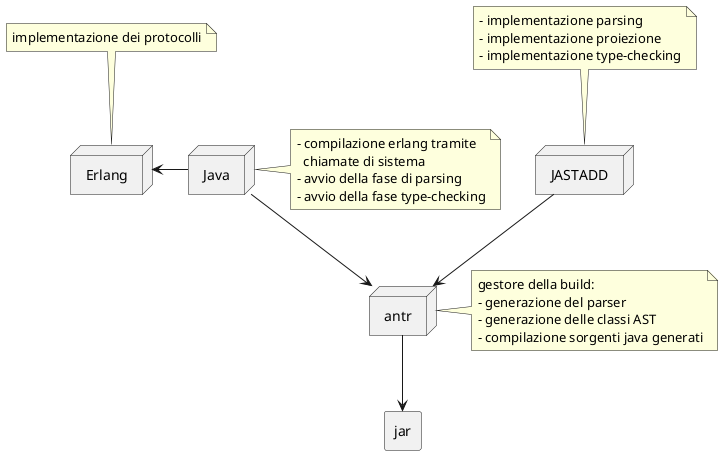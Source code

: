 @startuml
    note as n
        implementazione dei protocolli
    end note
    n-.Erlang
    node Erlang{

    }

    note as nk
        - implementazione parsing
        - implementazione proiezione
        - implementazione type-checking
    end note
    nk-.JASTADD
    node JASTADD{

    }

    JASTADD --> antr
    note as c
        gestore della build:
        - generazione del parser
        - generazione delle classi AST
        - compilazione sorgenti java generati
    end note
    antr.c
    node antr{

    }

    Erlang <- Java
    Java --> antr

    note as j
        - compilazione erlang tramite
          chiamate di sistema
        - avvio della fase di parsing
        - avvio della fase type-checking
    end note
    Java.j
    node Java{
    }

    rectangle jar
    antr --> jar



@enduml